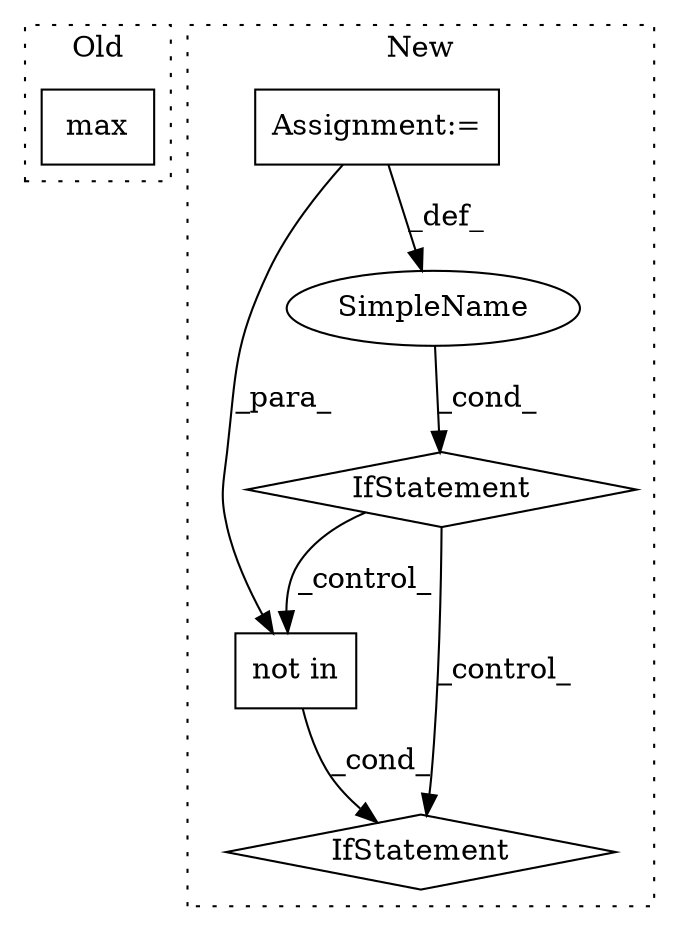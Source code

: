 digraph G {
subgraph cluster0 {
1 [label="max" a="32" s="3375,3388" l="4,1" shape="box"];
label = "Old";
style="dotted";
}
subgraph cluster1 {
2 [label="not in" a="108" s="4120" l="24" shape="box"];
3 [label="IfStatement" a="25" s="4110,4144" l="10,2" shape="diamond"];
4 [label="Assignment:=" a="7" s="3575" l="4" shape="box"];
5 [label="SimpleName" a="42" s="" l="" shape="ellipse"];
6 [label="IfStatement" a="25" s="3996,4028" l="4,2" shape="diamond"];
label = "New";
style="dotted";
}
2 -> 3 [label="_cond_"];
4 -> 2 [label="_para_"];
4 -> 5 [label="_def_"];
5 -> 6 [label="_cond_"];
6 -> 2 [label="_control_"];
6 -> 3 [label="_control_"];
}